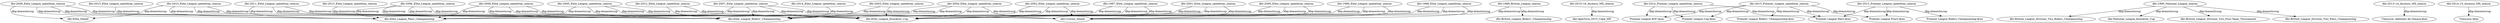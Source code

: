 digraph{
"dbr:2003_Elite_League_speedway_season"->"dbr:Elite_League_Riders'_Championship"[label="dbp:domesticcup"];
"dbr:2015–16_Ascenso_MX_season"->"dbr:Apertura_2015_Copa_MX"[label="dbp:domesticcup"];
"dbr:2004_Elite_League_speedway_season"->"dbr:Craven_Shield"[label="dbp:domesticcup"];
"dbr:2009_Elite_League_speedway_season"->"dbr:Elite_League_Knockout_Cup"[label="dbp:domesticcup"];
"dbr:2005_Elite_League_speedway_season"->"dbr:Elite_League_Pairs_Championship"[label="dbp:domesticcup"];
"dbr:2015_Elite_League_speedway_season"->"dbr:Elite_League_Riders'_Championship"[label="dbp:domesticcup"];
"dbr:2001_Elite_League_speedway_season"->"dbr:Elite_League_Knockout_Cup"[label="dbp:domesticcup"];
"dbr:2015_Premier_League_speedway_season"->"'Premier League Pairs'@en"[label="dbp:domesticcup"];
"dbr:2011_Elite_League_speedway_season"->"dbr:Elite_League_Pairs_Championship"[label="dbp:domesticcup"];
"dbr:2014_Premier_League_speedway_season"->"'Premier League Pairs'@en"[label="dbp:domesticcup"];
"dbr:2013_Premier_League_speedway_season"->"'Premier League Pairs'@en"[label="dbp:domesticcup"];
"dbr:2008_Elite_League_speedway_season"->"dbr:Elite_League_Pairs_Championship"[label="dbp:domesticcup"];
"dbr:2000_Elite_League_speedway_season"->"dbr:Elite_League_Riders'_Championship"[label="dbp:domesticcup"];
"dbr:1999_Elite_League_speedway_season"->"dbr:Craven_Shield"[label="dbp:domesticcup"];
"dbr:2001_Elite_League_speedway_season"->"dbr:Craven_Shield"[label="dbp:domesticcup"];
"dbr:1998_Elite_League_speedway_season"->"dbr:Elite_League_Riders'_Championship"[label="dbp:domesticcup"];
"dbr:2010_Elite_League_speedway_season"->"dbr:Elite_League_Knockout_Cup"[label="dbp:domesticcup"];
"dbr:2006_Elite_League_speedway_season"->"dbr:Elite_League_Knockout_Cup"[label="dbp:domesticcup"];
"dbr:1990_National_League_season"->"dbr:British_League_Division_Two_Riders_Championship"[label="dbp:domesticcup"];
"dbr:2012_Elite_League_speedway_season"->"dbr:Elite_League_Riders'_Championship"[label="dbp:domesticcup"];
"dbr:2008_Elite_League_speedway_season"->"dbr:Elite_League_Riders'_Championship"[label="dbp:domesticcup"];
"dbr:1989_British_League_season"->"dbr:British_League_Riders'_Championship"[label="dbp:domesticcup"];
"dbr:2001_Elite_League_speedway_season"->"dbr:Elite_League_Riders'_Championship"[label="dbp:domesticcup"];
"dbr:2012_Elite_League_speedway_season"->"dbr:Elite_League_Knockout_Cup"[label="dbp:domesticcup"];
"dbr:2009_Elite_League_speedway_season"->"dbr:Elite_League_Riders'_Championship"[label="dbp:domesticcup"];
"dbr:2015_Premier_League_speedway_season"->"'Premier League KOC'@en"[label="dbp:domesticcup"];
"dbr:1989_British_League_season"->"dbr:Elite_League_Knockout_Cup"[label="dbp:domesticcup"];
"dbr:2007_Elite_League_speedway_season"->"dbr:Elite_League_Knockout_Cup"[label="dbp:domesticcup"];
"dbr:2013_Elite_League_speedway_season"->"dbr:Elite_League_Riders'_Championship"[label="dbp:domesticcup"];
"dbr:2006_Elite_League_speedway_season"->"dbr:Craven_Shield"[label="dbp:domesticcup"];
"dbr:2002_Elite_League_speedway_season"->"dbr:Elite_League_Riders'_Championship"[label="dbp:domesticcup"];
"dbr:2008_Elite_League_speedway_season"->"dbr:Elite_League_Knockout_Cup"[label="dbp:domesticcup"];
"dbr:2014_Elite_League_speedway_season"->"dbr:Elite_League_Riders'_Championship"[label="dbp:domesticcup"];
"dbr:2007_Elite_League_speedway_season"->"dbr:Craven_Shield"[label="dbp:domesticcup"];
"dbr:2000_Elite_League_speedway_season"->"dbr:Elite_League_Knockout_Cup"[label="dbp:domesticcup"];
"dbr:1997_Elite_League_speedway_season"->"dbr:Elite_League_Riders'_Championship"[label="dbp:domesticcup"];
"dbr:1998_Elite_League_speedway_season"->"dbr:Craven_Shield"[label="dbp:domesticcup"];
"dbr:2009_Elite_League_speedway_season"->"dbr:Elite_League_Pairs_Championship"[label="dbp:domesticcup"];
"dbr:2010_Elite_League_speedway_season"->"dbr:Elite_League_Pairs_Championship"[label="dbp:domesticcup"];
"dbr:2013–14_Ascenso_MX_season"->"'Clausura: Alebrijes de Oaxaca'@en"[label="dbp:domesticcup"];
"dbr:2000_Elite_League_speedway_season"->"dbr:Craven_Shield"[label="dbp:domesticcup"];
"dbr:2009_Elite_League_speedway_season"->"dbr:Elite_Shield"[label="dbp:domesticcup"];
"dbr:2010_Elite_League_speedway_season"->"dbr:Elite_Shield"[label="dbp:domesticcup"];
"dbr:2013_Premier_League_speedway_season"->"'Premier League Fours'@en"[label="dbp:domesticcup"];
"dbr:1990_National_League_season"->"dbr:National_League_Knockout_Cup"[label="dbp:domesticcup"];
"dbr:2015_Premier_League_speedway_season"->"'Premier League Fours'@en"[label="dbp:domesticcup"];
"dbr:2005_Elite_League_speedway_season"->"dbr:Elite_League_Knockout_Cup"[label="dbp:domesticcup"];
"dbr:2011_Elite_League_speedway_season"->"dbr:Elite_League_Riders'_Championship"[label="dbp:domesticcup"];
"dbr:2008_Elite_League_speedway_season"->"dbr:Craven_Shield"[label="dbp:domesticcup"];
"dbr:2007_Elite_League_speedway_season"->"dbr:Elite_League_Riders'_Championship"[label="dbp:domesticcup"];
"dbr:2014–15_Ascenso_MX_season"->"'Clausura:'@en"[label="dbp:domesticcup"];
"dbr:2013_Premier_League_speedway_season"->"'Premier League Riders Championship'@en"[label="dbp:domesticcup"];
"dbr:2005_Elite_League_speedway_season"->"dbr:Craven_Shield"[label="dbp:domesticcup"];
"dbr:2004_Elite_League_speedway_season"->"dbr:Elite_League_Riders'_Championship"[label="dbp:domesticcup"];
"dbr:2015_Premier_League_speedway_season"->"'Premier League Cup'@en"[label="dbp:domesticcup"];
"dbr:2015_Premier_League_speedway_season"->"'Premier League Riders' Championship'@en"[label="dbp:domesticcup"];
"dbr:2014_Premier_League_speedway_season"->"'Premier League Cup'@en"[label="dbp:domesticcup"];
"dbr:2004_Elite_League_speedway_season"->"dbr:Elite_League_Pairs_Championship"[label="dbp:domesticcup"];
"dbr:2011_Elite_League_speedway_season"->"dbr:Elite_League_Knockout_Cup"[label="dbp:domesticcup"];
"dbr:1997_Elite_League_speedway_season"->"dbr:Elite_League_Knockout_Cup"[label="dbp:domesticcup"];
"dbr:2002_Elite_League_speedway_season"->"dbr:Elite_League_Knockout_Cup"[label="dbp:domesticcup"];
"dbr:1990_National_League_season"->"dbr:British_League_Division_Two_Four-Team_Tournament"[label="dbp:domesticcup"];
"dbr:2007_Elite_League_speedway_season"->"dbr:Elite_League_Pairs_Championship"[label="dbp:domesticcup"];
"dbr:2002_Elite_League_speedway_season"->"dbr:Craven_Shield"[label="dbp:domesticcup"];
"dbr:1999_Elite_League_speedway_season"->"dbr:Elite_League_Riders'_Championship"[label="dbp:domesticcup"];
"dbr:1998_Elite_League_speedway_season"->"dbr:Elite_League_Knockout_Cup"[label="dbp:domesticcup"];
"dbr:2003_Elite_League_speedway_season"->"dbr:Elite_League_Knockout_Cup"[label="dbp:domesticcup"];
"dbr:2005_Elite_League_speedway_season"->"dbr:Elite_League_Riders'_Championship"[label="dbp:domesticcup"];
"dbr:2006_Elite_League_speedway_season"->"dbr:Elite_League_Pairs_Championship"[label="dbp:domesticcup"];
"dbr:1997_Elite_League_speedway_season"->"dbr:Craven_Shield"[label="dbp:domesticcup"];
"dbr:2014_Premier_League_speedway_season"->"'Premier League KOC'@en"[label="dbp:domesticcup"];
"dbr:1999_Elite_League_speedway_season"->"dbr:Elite_League_Knockout_Cup"[label="dbp:domesticcup"];
"dbr:2004_Elite_League_speedway_season"->"dbr:Elite_League_Knockout_Cup"[label="dbp:domesticcup"];
"dbr:1990_National_League_season"->"dbr:British_League_Division_Two_Pairs_Championship"[label="dbp:domesticcup"];
"dbr:2006_Elite_League_speedway_season"->"dbr:Elite_League_Riders'_Championship"[label="dbp:domesticcup"];
"dbr:2010_Elite_League_speedway_season"->"dbr:Elite_League_Riders'_Championship"[label="dbp:domesticcup"];
}
